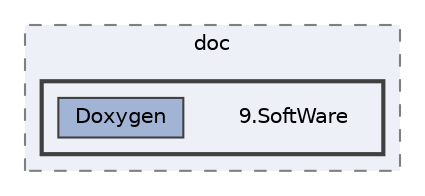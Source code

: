 digraph "C:/Users/thebi/Documents/2510_RegulationChauffage/doc/9.SoftWare"
{
 // LATEX_PDF_SIZE
  bgcolor="transparent";
  edge [fontname=Helvetica,fontsize=10,labelfontname=Helvetica,labelfontsize=10];
  node [fontname=Helvetica,fontsize=10,shape=box,height=0.2,width=0.4];
  compound=true
  subgraph clusterdir_9ce5bac9cd81f23a20cf451fc30b31c2 {
    graph [ bgcolor="#edf0f7", pencolor="grey50", label="doc", fontname=Helvetica,fontsize=10 style="filled,dashed", URL="dir_9ce5bac9cd81f23a20cf451fc30b31c2.html",tooltip=""]
  subgraph clusterdir_62261ce8f5512dd0af63408535a215d7 {
    graph [ bgcolor="#edf0f7", pencolor="grey25", label="", fontname=Helvetica,fontsize=10 style="filled,bold", URL="dir_62261ce8f5512dd0af63408535a215d7.html",tooltip=""]
    dir_62261ce8f5512dd0af63408535a215d7 [shape=plaintext, label="9.SoftWare"];
  dir_ce690f3e856880fba2f242fa91d49dc9 [label="Doxygen", fillcolor="#a2b4d6", color="grey25", style="filled", URL="dir_ce690f3e856880fba2f242fa91d49dc9.html",tooltip=""];
  }
  }
}
